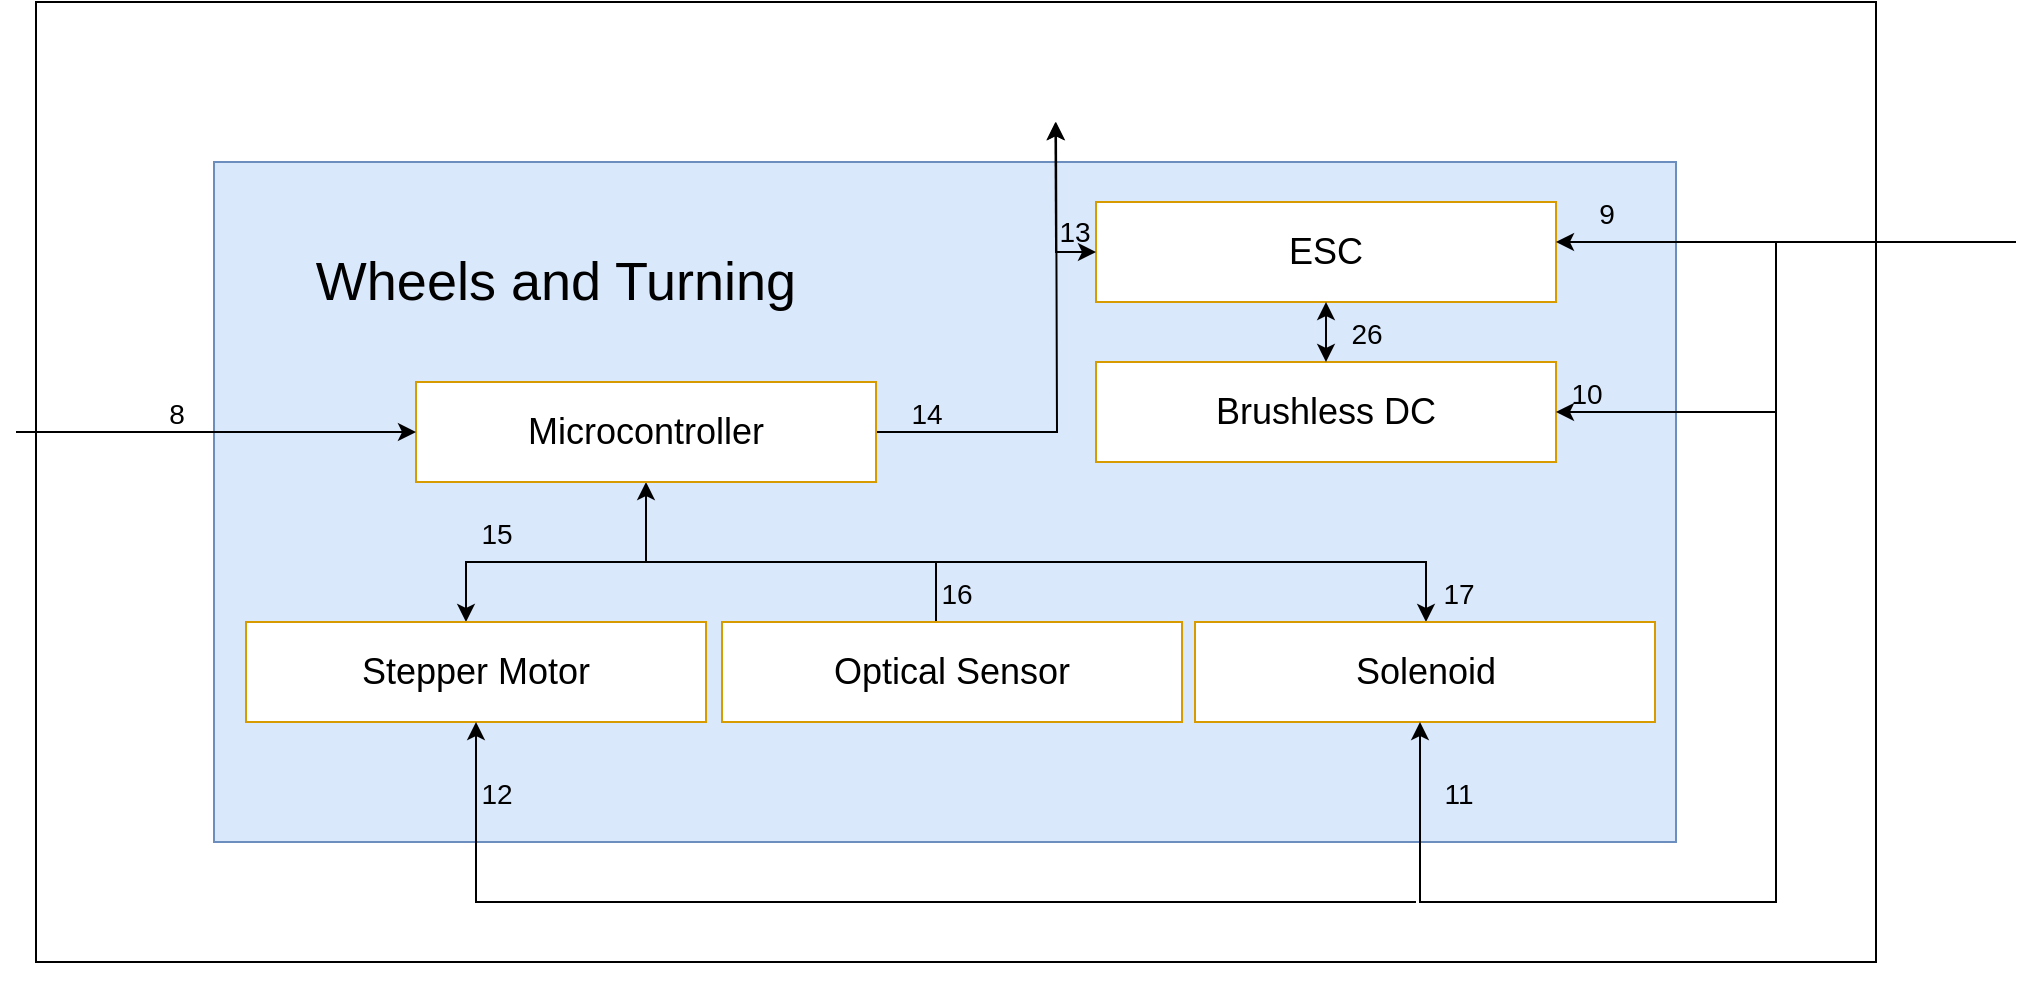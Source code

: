 <mxfile version="15.8.7" type="github">
  <diagram id="c9srMotP2O3hKFXso8sS" name="Page-1">
    <mxGraphModel dx="1345" dy="480" grid="1" gridSize="10" guides="1" tooltips="1" connect="1" arrows="1" fold="1" page="1" pageScale="1" pageWidth="850" pageHeight="1100" math="0" shadow="0">
      <root>
        <mxCell id="0" />
        <mxCell id="1" parent="0" />
        <mxCell id="m60h9jhjNlDXzHuw5Jvv-9" value="" style="rounded=0;whiteSpace=wrap;html=1;fontSize=14;" parent="1" vertex="1">
          <mxGeometry x="-810" y="30" width="920" height="480" as="geometry" />
        </mxCell>
        <mxCell id="m60h9jhjNlDXzHuw5Jvv-10" value="" style="rounded=0;whiteSpace=wrap;html=1;fillColor=#dae8fc;strokeColor=#6c8ebf;" parent="1" vertex="1">
          <mxGeometry x="-721" y="110" width="731" height="340" as="geometry" />
        </mxCell>
        <mxCell id="m60h9jhjNlDXzHuw5Jvv-11" value="Wheels and Turning" style="text;html=1;strokeColor=none;fillColor=none;align=center;verticalAlign=middle;whiteSpace=wrap;rounded=0;fontSize=27;" parent="1" vertex="1">
          <mxGeometry x="-700" y="140" width="300" height="60" as="geometry" />
        </mxCell>
        <mxCell id="m60h9jhjNlDXzHuw5Jvv-12" value="ESC" style="rounded=0;whiteSpace=wrap;html=1;fontSize=18;fillColor=#FFFFFF;strokeColor=#d79b00;" parent="1" vertex="1">
          <mxGeometry x="-280" y="130" width="230" height="50" as="geometry" />
        </mxCell>
        <mxCell id="H8hmuo9kM6WdnTV6Zb3J-20" style="edgeStyle=orthogonalEdgeStyle;rounded=0;orthogonalLoop=1;jettySize=auto;html=1;" parent="1" target="m60h9jhjNlDXzHuw5Jvv-38" edge="1">
          <mxGeometry relative="1" as="geometry">
            <Array as="points">
              <mxPoint x="-475" y="310" />
              <mxPoint x="-595" y="310" />
            </Array>
            <mxPoint x="-475" y="310" as="sourcePoint" />
          </mxGeometry>
        </mxCell>
        <mxCell id="H8hmuo9kM6WdnTV6Zb3J-21" style="edgeStyle=orthogonalEdgeStyle;rounded=0;orthogonalLoop=1;jettySize=auto;html=1;" parent="1" target="H8hmuo9kM6WdnTV6Zb3J-4" edge="1">
          <mxGeometry relative="1" as="geometry">
            <Array as="points">
              <mxPoint x="-475" y="310" />
              <mxPoint x="-115" y="310" />
            </Array>
            <mxPoint x="-475" y="310" as="sourcePoint" />
          </mxGeometry>
        </mxCell>
        <mxCell id="m60h9jhjNlDXzHuw5Jvv-37" value="&lt;div&gt;Brushless DC&lt;/div&gt;" style="rounded=0;whiteSpace=wrap;html=1;fontSize=18;fillColor=#FFFFFF;strokeColor=#d79b00;" parent="1" vertex="1">
          <mxGeometry x="-280" y="210" width="230" height="50" as="geometry" />
        </mxCell>
        <mxCell id="m60h9jhjNlDXzHuw5Jvv-38" value="Stepper Motor" style="rounded=0;whiteSpace=wrap;html=1;fontSize=18;fillColor=#FFFFFF;strokeColor=#d79b00;" parent="1" vertex="1">
          <mxGeometry x="-705" y="340" width="230" height="50" as="geometry" />
        </mxCell>
        <mxCell id="m60h9jhjNlDXzHuw5Jvv-45" style="edgeStyle=orthogonalEdgeStyle;rounded=0;orthogonalLoop=1;jettySize=auto;html=1;entryX=0;entryY=0.5;entryDx=0;entryDy=0;" parent="1" target="m60h9jhjNlDXzHuw5Jvv-12" edge="1">
          <mxGeometry relative="1" as="geometry">
            <mxPoint x="-300" y="100" as="sourcePoint" />
            <Array as="points">
              <mxPoint x="-300" y="155" />
            </Array>
          </mxGeometry>
        </mxCell>
        <mxCell id="m60h9jhjNlDXzHuw5Jvv-55" style="edgeStyle=orthogonalEdgeStyle;rounded=0;orthogonalLoop=1;jettySize=auto;html=1;exitX=0.5;exitY=1;exitDx=0;exitDy=0;" parent="1" source="m60h9jhjNlDXzHuw5Jvv-9" target="m60h9jhjNlDXzHuw5Jvv-9" edge="1">
          <mxGeometry relative="1" as="geometry" />
        </mxCell>
        <mxCell id="H8hmuo9kM6WdnTV6Zb3J-1" value="" style="endArrow=classic;startArrow=classic;html=1;rounded=0;exitX=0.5;exitY=1;exitDx=0;exitDy=0;" parent="1" source="m60h9jhjNlDXzHuw5Jvv-12" target="m60h9jhjNlDXzHuw5Jvv-37" edge="1">
          <mxGeometry width="50" height="50" relative="1" as="geometry">
            <mxPoint x="-200" y="210" as="sourcePoint" />
            <mxPoint x="-140" y="300" as="targetPoint" />
          </mxGeometry>
        </mxCell>
        <mxCell id="H8hmuo9kM6WdnTV6Zb3J-22" style="edgeStyle=orthogonalEdgeStyle;rounded=0;orthogonalLoop=1;jettySize=auto;html=1;entryX=0.5;entryY=1;entryDx=0;entryDy=0;" parent="1" source="H8hmuo9kM6WdnTV6Zb3J-3" target="QIjstLzszsQ8zvJPelyt-5" edge="1">
          <mxGeometry relative="1" as="geometry">
            <mxPoint x="-830" y="220" as="targetPoint" />
            <Array as="points">
              <mxPoint x="-360" y="310" />
              <mxPoint x="-505" y="310" />
            </Array>
          </mxGeometry>
        </mxCell>
        <mxCell id="H8hmuo9kM6WdnTV6Zb3J-3" value="Optical Sensor" style="rounded=0;whiteSpace=wrap;html=1;fontSize=18;fillColor=#FFFFFF;strokeColor=#d79b00;" parent="1" vertex="1">
          <mxGeometry x="-467" y="340" width="230" height="50" as="geometry" />
        </mxCell>
        <mxCell id="H8hmuo9kM6WdnTV6Zb3J-4" value="Solenoid" style="rounded=0;whiteSpace=wrap;html=1;fontSize=18;fillColor=#FFFFFF;strokeColor=#d79b00;" parent="1" vertex="1">
          <mxGeometry x="-230.5" y="340" width="230" height="50" as="geometry" />
        </mxCell>
        <mxCell id="H8hmuo9kM6WdnTV6Zb3J-25" value="" style="endArrow=classic;html=1;rounded=0;entryX=0.554;entryY=0.125;entryDx=0;entryDy=0;entryPerimeter=0;" parent="1" target="m60h9jhjNlDXzHuw5Jvv-9" edge="1">
          <mxGeometry width="50" height="50" relative="1" as="geometry">
            <mxPoint x="-300" y="150" as="sourcePoint" />
            <mxPoint x="-300" y="100" as="targetPoint" />
          </mxGeometry>
        </mxCell>
        <mxCell id="QIjstLzszsQ8zvJPelyt-2" value="" style="endArrow=classic;html=1;rounded=0;" edge="1" parent="1">
          <mxGeometry width="50" height="50" relative="1" as="geometry">
            <mxPoint x="180" y="150" as="sourcePoint" />
            <mxPoint x="-50" y="150" as="targetPoint" />
          </mxGeometry>
        </mxCell>
        <mxCell id="QIjstLzszsQ8zvJPelyt-3" value="" style="endArrow=classic;html=1;rounded=0;" edge="1" parent="1">
          <mxGeometry width="50" height="50" relative="1" as="geometry">
            <mxPoint x="60" y="150" as="sourcePoint" />
            <mxPoint x="-118" y="390" as="targetPoint" />
            <Array as="points">
              <mxPoint x="60" y="480" />
              <mxPoint x="-118" y="480" />
            </Array>
          </mxGeometry>
        </mxCell>
        <mxCell id="QIjstLzszsQ8zvJPelyt-4" value="" style="endArrow=classic;html=1;rounded=0;entryX=0.5;entryY=1;entryDx=0;entryDy=0;" edge="1" parent="1" target="m60h9jhjNlDXzHuw5Jvv-38">
          <mxGeometry width="50" height="50" relative="1" as="geometry">
            <mxPoint x="-120" y="480" as="sourcePoint" />
            <mxPoint x="-240" y="250" as="targetPoint" />
            <Array as="points">
              <mxPoint x="-590" y="480" />
            </Array>
          </mxGeometry>
        </mxCell>
        <mxCell id="QIjstLzszsQ8zvJPelyt-13" style="edgeStyle=orthogonalEdgeStyle;rounded=0;orthogonalLoop=1;jettySize=auto;html=1;" edge="1" parent="1" source="QIjstLzszsQ8zvJPelyt-5">
          <mxGeometry relative="1" as="geometry">
            <mxPoint x="-300" y="90" as="targetPoint" />
          </mxGeometry>
        </mxCell>
        <mxCell id="QIjstLzszsQ8zvJPelyt-5" value="Microcontroller" style="rounded=0;whiteSpace=wrap;html=1;fontSize=18;fillColor=#FFFFFF;strokeColor=#d79b00;" vertex="1" parent="1">
          <mxGeometry x="-620" y="220" width="230" height="50" as="geometry" />
        </mxCell>
        <mxCell id="QIjstLzszsQ8zvJPelyt-8" value="&lt;font style=&quot;font-size: 14px&quot;&gt;8&lt;/font&gt;" style="text;html=1;align=center;verticalAlign=middle;resizable=0;points=[];autosize=1;strokeColor=none;fillColor=none;fontSize=18;" vertex="1" parent="1">
          <mxGeometry x="-750" y="220" width="20" height="30" as="geometry" />
        </mxCell>
        <mxCell id="QIjstLzszsQ8zvJPelyt-9" value="&lt;font style=&quot;font-size: 14px&quot;&gt;15&lt;br&gt;&lt;/font&gt;" style="text;html=1;align=center;verticalAlign=middle;resizable=0;points=[];autosize=1;strokeColor=none;fillColor=none;fontSize=18;" vertex="1" parent="1">
          <mxGeometry x="-595" y="280" width="30" height="30" as="geometry" />
        </mxCell>
        <mxCell id="QIjstLzszsQ8zvJPelyt-11" value="&lt;font style=&quot;font-size: 14px&quot;&gt;16&lt;br&gt;&lt;/font&gt;" style="text;html=1;align=center;verticalAlign=middle;resizable=0;points=[];autosize=1;strokeColor=none;fillColor=none;fontSize=18;" vertex="1" parent="1">
          <mxGeometry x="-365" y="310" width="30" height="30" as="geometry" />
        </mxCell>
        <mxCell id="QIjstLzszsQ8zvJPelyt-12" value="" style="endArrow=classic;html=1;rounded=0;entryX=0;entryY=0.5;entryDx=0;entryDy=0;" edge="1" parent="1" target="QIjstLzszsQ8zvJPelyt-5">
          <mxGeometry width="50" height="50" relative="1" as="geometry">
            <mxPoint x="-820" y="245" as="sourcePoint" />
            <mxPoint x="-630" y="320" as="targetPoint" />
          </mxGeometry>
        </mxCell>
        <mxCell id="QIjstLzszsQ8zvJPelyt-14" value="&lt;font style=&quot;font-size: 14px&quot;&gt;17&lt;br&gt;&lt;/font&gt;" style="text;html=1;align=center;verticalAlign=middle;resizable=0;points=[];autosize=1;strokeColor=none;fillColor=none;fontSize=18;" vertex="1" parent="1">
          <mxGeometry x="-114" y="310" width="30" height="30" as="geometry" />
        </mxCell>
        <mxCell id="QIjstLzszsQ8zvJPelyt-15" value="&lt;font style=&quot;font-size: 14px&quot;&gt;14&lt;br&gt;&lt;/font&gt;" style="text;html=1;align=center;verticalAlign=middle;resizable=0;points=[];autosize=1;strokeColor=none;fillColor=none;fontSize=18;" vertex="1" parent="1">
          <mxGeometry x="-380" y="220" width="30" height="30" as="geometry" />
        </mxCell>
        <mxCell id="QIjstLzszsQ8zvJPelyt-17" value="&lt;font style=&quot;font-size: 14px&quot;&gt;13&lt;br&gt;&lt;/font&gt;" style="text;html=1;align=center;verticalAlign=middle;resizable=0;points=[];autosize=1;strokeColor=none;fillColor=none;fontSize=18;" vertex="1" parent="1">
          <mxGeometry x="-306" y="129" width="30" height="30" as="geometry" />
        </mxCell>
        <mxCell id="QIjstLzszsQ8zvJPelyt-18" value="&lt;font style=&quot;font-size: 14px&quot;&gt;12&lt;span style=&quot;color: rgba(0 , 0 , 0 , 0) ; font-family: monospace ; font-size: 0px&quot;&gt;%3CmxGraphModel%3E%3Croot%3E%3CmxCell%20id%3D%220%22%2F%3E%3CmxCell%20id%3D%221%22%20parent%3D%220%22%2F%3E%3CmxCell%20id%3D%222%22%20value%3D%22%26lt%3Bfont%20style%3D%26quot%3Bfont-size%3A%2014px%26quot%3B%26gt%3B15%26lt%3Bbr%26gt%3B%26lt%3B%2Ffont%26gt%3B%22%20style%3D%22text%3Bhtml%3D1%3Balign%3Dcenter%3BverticalAlign%3Dmiddle%3Bresizable%3D0%3Bpoints%3D%5B%5D%3Bautosize%3D1%3BstrokeColor%3Dnone%3BfillColor%3Dnone%3BfontSize%3D18%3B%22%20vertex%3D%221%22%20parent%3D%221%22%3E%3CmxGeometry%20x%3D%22-595%22%20y%3D%22280%22%20width%3D%2230%22%20height%3D%2230%22%20as%3D%22geometry%22%2F%3E%3C%2FmxCell%3E%3C%2Froot%3E%3C%2FmxGraphModel%3E&lt;/span&gt;&lt;br&gt;&lt;/font&gt;" style="text;html=1;align=center;verticalAlign=middle;resizable=0;points=[];autosize=1;strokeColor=none;fillColor=none;fontSize=18;" vertex="1" parent="1">
          <mxGeometry x="-595" y="410" width="30" height="30" as="geometry" />
        </mxCell>
        <mxCell id="QIjstLzszsQ8zvJPelyt-19" value="&lt;font style=&quot;font-size: 14px&quot;&gt;11&lt;br&gt;&lt;/font&gt;" style="text;html=1;align=center;verticalAlign=middle;resizable=0;points=[];autosize=1;strokeColor=none;fillColor=none;fontSize=18;" vertex="1" parent="1">
          <mxGeometry x="-114" y="410" width="30" height="30" as="geometry" />
        </mxCell>
        <mxCell id="QIjstLzszsQ8zvJPelyt-20" value="&lt;font style=&quot;font-size: 14px&quot;&gt;10&lt;br&gt;&lt;/font&gt;" style="text;html=1;align=center;verticalAlign=middle;resizable=0;points=[];autosize=1;strokeColor=none;fillColor=none;fontSize=18;" vertex="1" parent="1">
          <mxGeometry x="-50" y="210" width="30" height="30" as="geometry" />
        </mxCell>
        <mxCell id="QIjstLzszsQ8zvJPelyt-21" value="" style="endArrow=classic;html=1;rounded=0;" edge="1" parent="1" target="m60h9jhjNlDXzHuw5Jvv-37">
          <mxGeometry width="50" height="50" relative="1" as="geometry">
            <mxPoint x="60" y="235" as="sourcePoint" />
            <mxPoint x="-10" y="260" as="targetPoint" />
          </mxGeometry>
        </mxCell>
        <mxCell id="QIjstLzszsQ8zvJPelyt-22" value="&lt;font style=&quot;font-size: 14px&quot;&gt;9&lt;br&gt;&lt;/font&gt;" style="text;html=1;align=center;verticalAlign=middle;resizable=0;points=[];autosize=1;strokeColor=none;fillColor=none;fontSize=18;" vertex="1" parent="1">
          <mxGeometry x="-35" y="120" width="20" height="30" as="geometry" />
        </mxCell>
        <mxCell id="QIjstLzszsQ8zvJPelyt-24" value="&lt;font style=&quot;font-size: 14px&quot;&gt;26&lt;br&gt;&lt;/font&gt;" style="text;html=1;align=center;verticalAlign=middle;resizable=0;points=[];autosize=1;strokeColor=none;fillColor=none;fontSize=18;" vertex="1" parent="1">
          <mxGeometry x="-160" y="180" width="30" height="30" as="geometry" />
        </mxCell>
      </root>
    </mxGraphModel>
  </diagram>
</mxfile>
